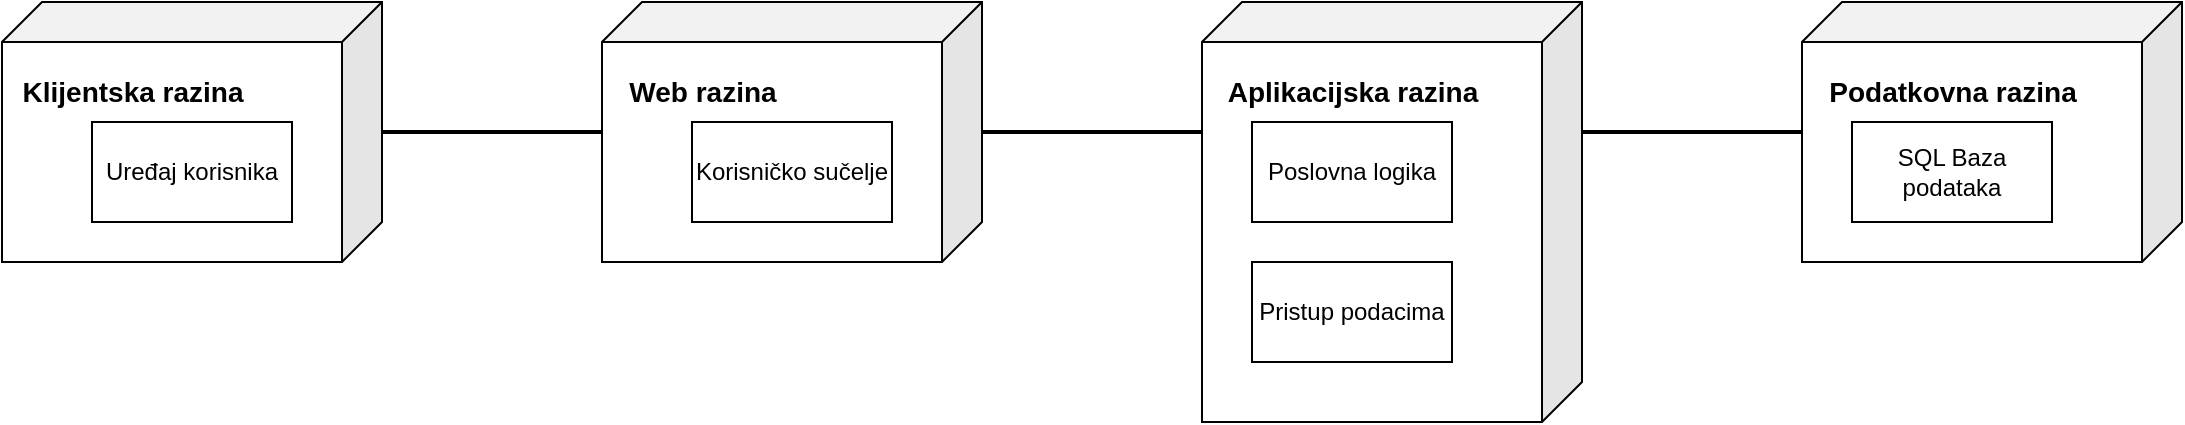 <mxfile version="24.7.5">
  <diagram name="Page-1" id="D3XBU6-8NYxVJnu6q4O4">
    <mxGraphModel dx="1221" dy="608" grid="0" gridSize="10" guides="1" tooltips="1" connect="1" arrows="1" fold="1" page="1" pageScale="1" pageWidth="2339" pageHeight="3300" math="0" shadow="0">
      <root>
        <mxCell id="0" />
        <mxCell id="1" parent="0" />
        <mxCell id="SdU4kvF4o9PnjevWUKKz-1" value="" style="shape=cube;whiteSpace=wrap;html=1;boundedLbl=1;backgroundOutline=1;darkOpacity=0.05;darkOpacity2=0.1;flipH=1;" vertex="1" parent="1">
          <mxGeometry x="70" y="120" width="190" height="130" as="geometry" />
        </mxCell>
        <mxCell id="SdU4kvF4o9PnjevWUKKz-2" value="&lt;b&gt;&lt;font style=&quot;font-size: 14px;&quot;&gt;Klijentska razina&lt;/font&gt;&lt;/b&gt;" style="text;html=1;align=center;verticalAlign=middle;resizable=0;points=[];autosize=1;strokeColor=none;fillColor=none;" vertex="1" parent="1">
          <mxGeometry x="70" y="150" width="130" height="30" as="geometry" />
        </mxCell>
        <mxCell id="SdU4kvF4o9PnjevWUKKz-3" value="Uređaj korisnika" style="rounded=0;whiteSpace=wrap;html=1;" vertex="1" parent="1">
          <mxGeometry x="115" y="180" width="100" height="50" as="geometry" />
        </mxCell>
        <mxCell id="SdU4kvF4o9PnjevWUKKz-4" value="" style="shape=cube;whiteSpace=wrap;html=1;boundedLbl=1;backgroundOutline=1;darkOpacity=0.05;darkOpacity2=0.1;flipH=1;" vertex="1" parent="1">
          <mxGeometry x="370" y="120" width="190" height="130" as="geometry" />
        </mxCell>
        <mxCell id="SdU4kvF4o9PnjevWUKKz-5" value="&lt;b&gt;&lt;font style=&quot;font-size: 14px;&quot;&gt;Web razina&lt;/font&gt;&lt;/b&gt;" style="text;html=1;align=center;verticalAlign=middle;resizable=0;points=[];autosize=1;strokeColor=none;fillColor=none;" vertex="1" parent="1">
          <mxGeometry x="370" y="150" width="100" height="30" as="geometry" />
        </mxCell>
        <mxCell id="SdU4kvF4o9PnjevWUKKz-6" value="Korisničko sučelje" style="rounded=0;whiteSpace=wrap;html=1;" vertex="1" parent="1">
          <mxGeometry x="415" y="180" width="100" height="50" as="geometry" />
        </mxCell>
        <mxCell id="SdU4kvF4o9PnjevWUKKz-7" value="" style="shape=cube;whiteSpace=wrap;html=1;boundedLbl=1;backgroundOutline=1;darkOpacity=0.05;darkOpacity2=0.1;flipH=1;" vertex="1" parent="1">
          <mxGeometry x="670" y="120" width="190" height="210" as="geometry" />
        </mxCell>
        <mxCell id="SdU4kvF4o9PnjevWUKKz-8" value="" style="line;strokeWidth=2;html=1;" vertex="1" parent="1">
          <mxGeometry x="260" y="180" width="110" height="10" as="geometry" />
        </mxCell>
        <mxCell id="SdU4kvF4o9PnjevWUKKz-9" value="" style="line;strokeWidth=2;html=1;" vertex="1" parent="1">
          <mxGeometry x="560" y="180" width="110" height="10" as="geometry" />
        </mxCell>
        <mxCell id="SdU4kvF4o9PnjevWUKKz-10" value="&lt;b&gt;&lt;font style=&quot;font-size: 14px;&quot;&gt;Aplikacijska razina&lt;/font&gt;&lt;/b&gt;" style="text;html=1;align=center;verticalAlign=middle;resizable=0;points=[];autosize=1;strokeColor=none;fillColor=none;" vertex="1" parent="1">
          <mxGeometry x="670" y="150" width="150" height="30" as="geometry" />
        </mxCell>
        <mxCell id="SdU4kvF4o9PnjevWUKKz-11" value="Poslovna logika" style="rounded=0;whiteSpace=wrap;html=1;" vertex="1" parent="1">
          <mxGeometry x="695" y="180" width="100" height="50" as="geometry" />
        </mxCell>
        <mxCell id="SdU4kvF4o9PnjevWUKKz-12" value="Pristup podacima" style="rounded=0;whiteSpace=wrap;html=1;" vertex="1" parent="1">
          <mxGeometry x="695" y="250" width="100" height="50" as="geometry" />
        </mxCell>
        <mxCell id="SdU4kvF4o9PnjevWUKKz-13" value="" style="line;strokeWidth=2;html=1;" vertex="1" parent="1">
          <mxGeometry x="860" y="180" width="110" height="10" as="geometry" />
        </mxCell>
        <mxCell id="SdU4kvF4o9PnjevWUKKz-14" value="" style="shape=cube;whiteSpace=wrap;html=1;boundedLbl=1;backgroundOutline=1;darkOpacity=0.05;darkOpacity2=0.1;flipH=1;" vertex="1" parent="1">
          <mxGeometry x="970" y="120" width="190" height="130" as="geometry" />
        </mxCell>
        <mxCell id="SdU4kvF4o9PnjevWUKKz-15" value="&lt;b&gt;&lt;font style=&quot;font-size: 14px;&quot;&gt;Podatkovna razina&lt;/font&gt;&lt;/b&gt;" style="text;html=1;align=center;verticalAlign=middle;resizable=0;points=[];autosize=1;strokeColor=none;fillColor=none;" vertex="1" parent="1">
          <mxGeometry x="970" y="150" width="150" height="30" as="geometry" />
        </mxCell>
        <mxCell id="SdU4kvF4o9PnjevWUKKz-16" value="SQL Baza podataka" style="rounded=0;whiteSpace=wrap;html=1;" vertex="1" parent="1">
          <mxGeometry x="995" y="180" width="100" height="50" as="geometry" />
        </mxCell>
      </root>
    </mxGraphModel>
  </diagram>
</mxfile>
